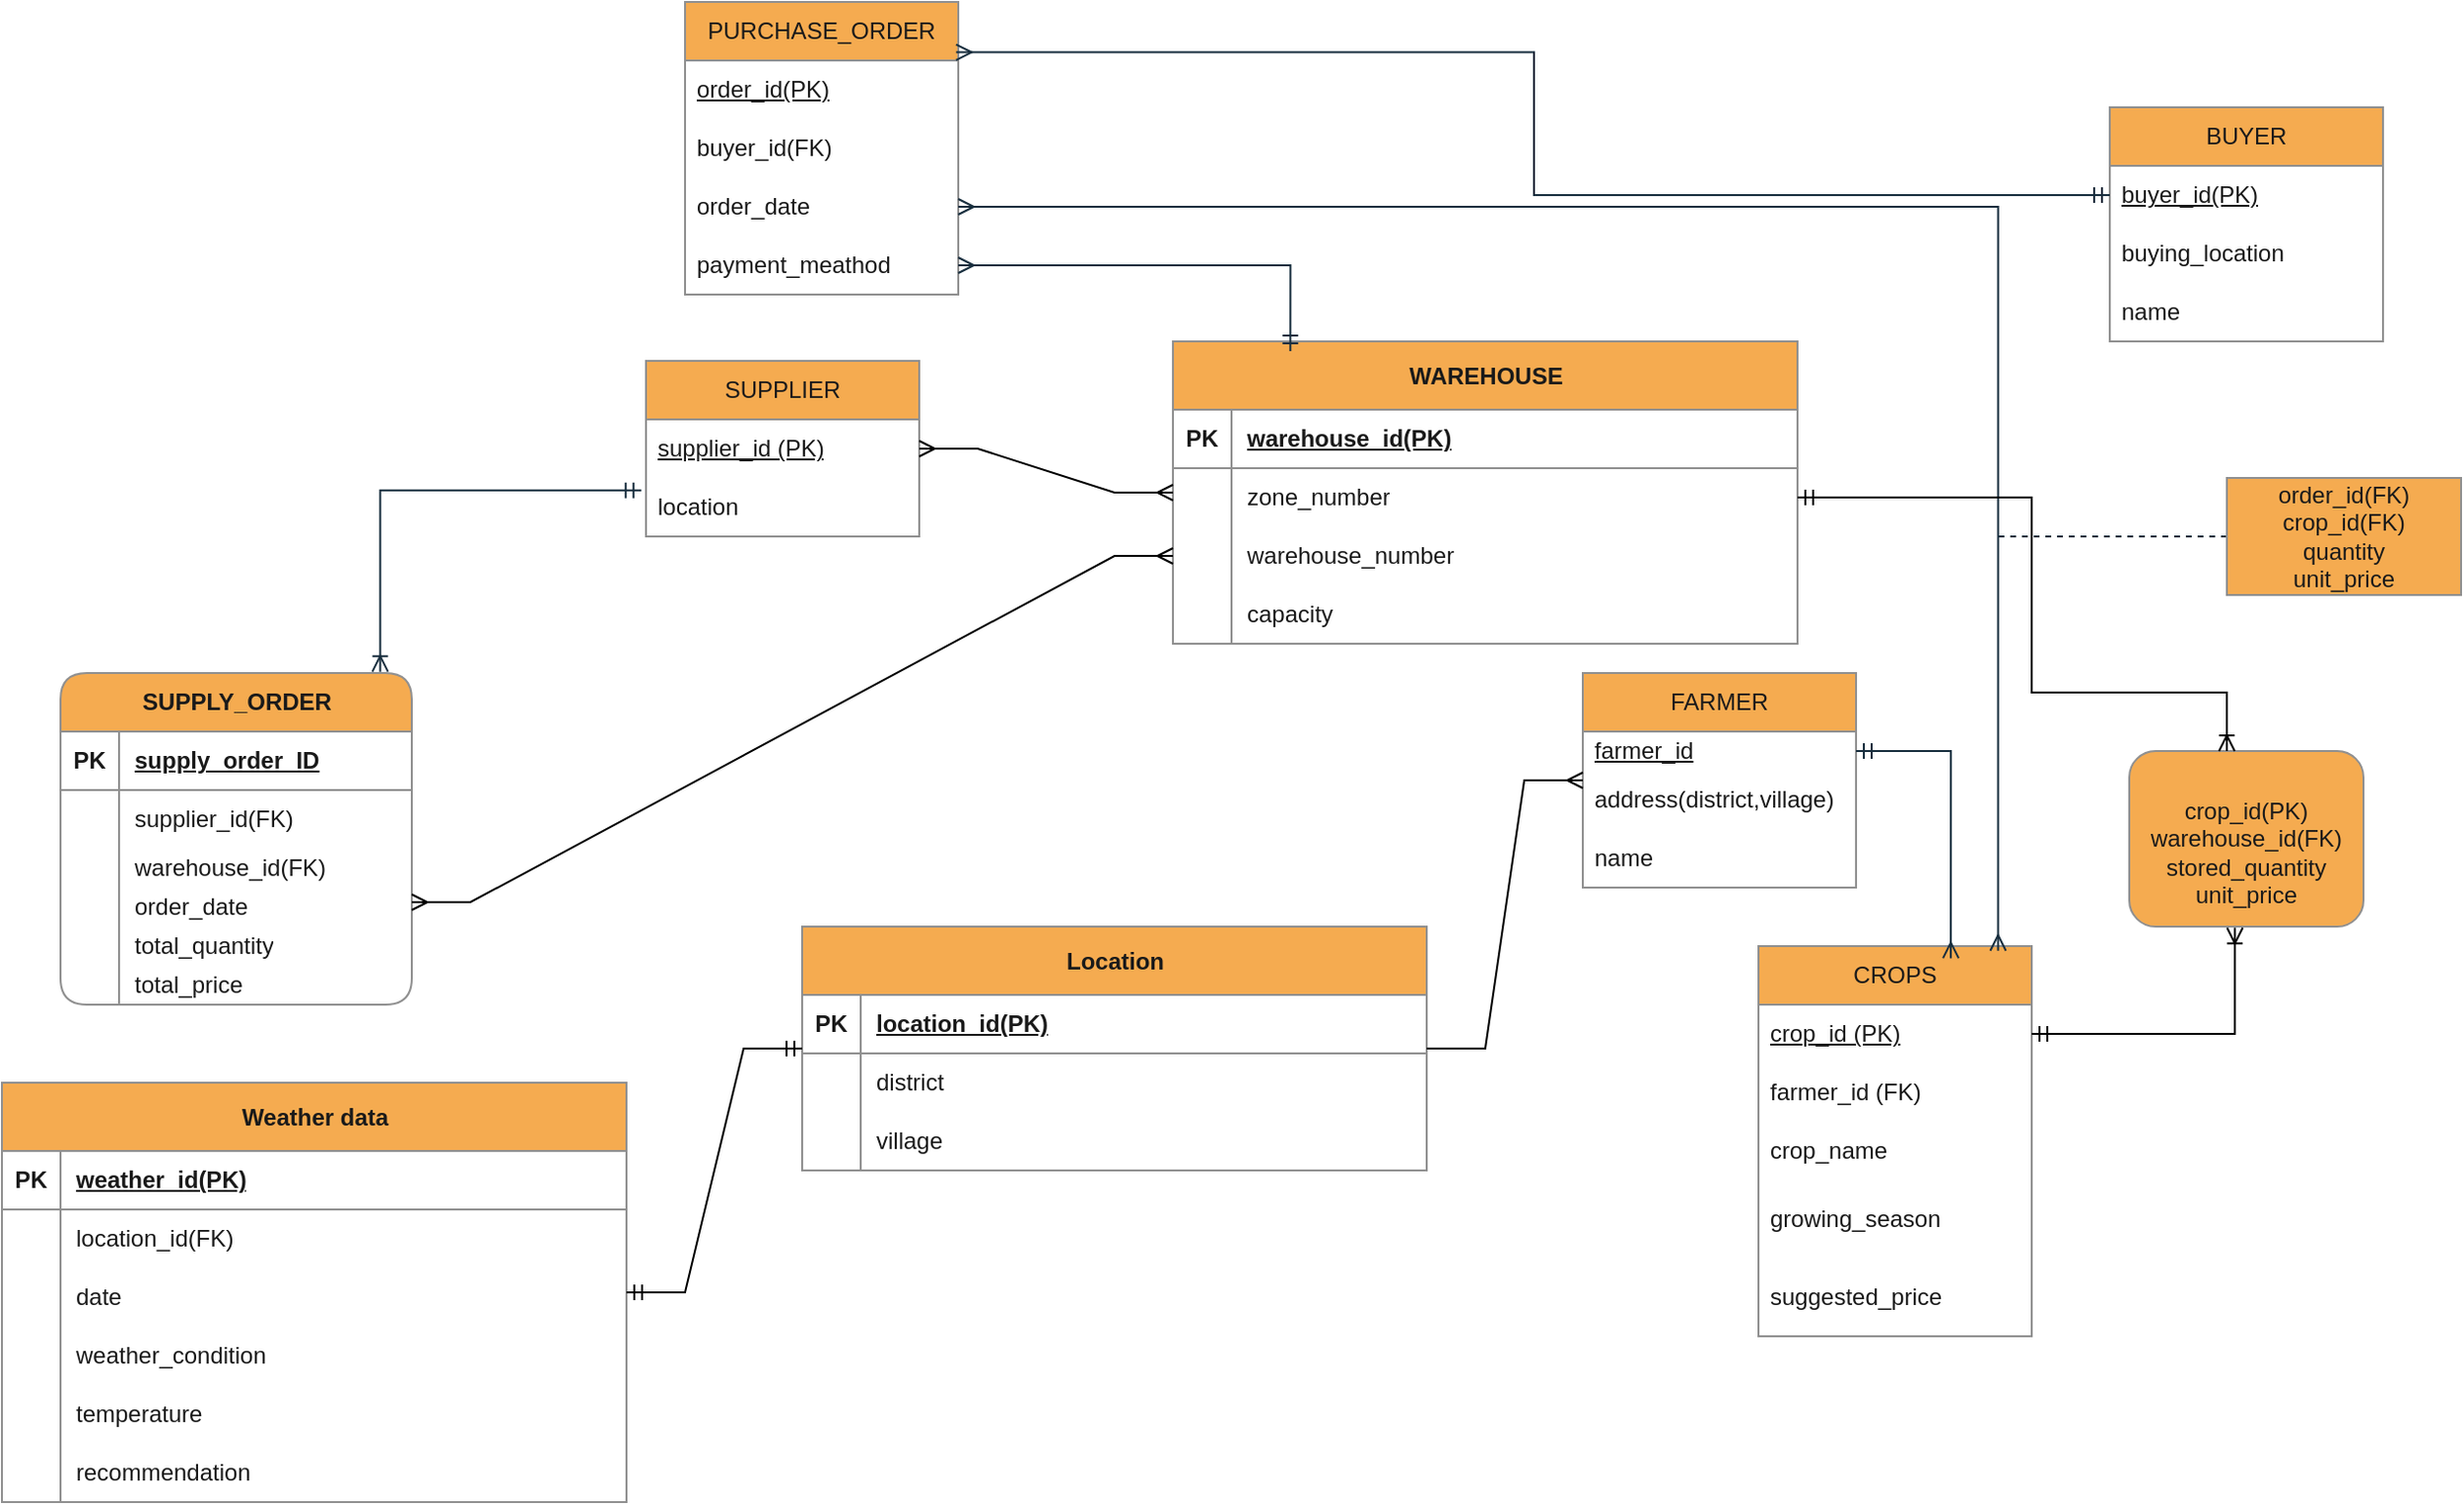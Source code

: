<mxfile version="25.0.3">
  <diagram name="Page-1" id="OANCLvEyCw6ZL4S_Ftiq">
    <mxGraphModel dx="2550" dy="1837" grid="1" gridSize="10" guides="1" tooltips="1" connect="1" arrows="1" fold="1" page="1" pageScale="1" pageWidth="827" pageHeight="1169" math="0" shadow="0">
      <root>
        <mxCell id="0" />
        <mxCell id="1" parent="0" />
        <mxCell id="FKf2mYU8j4RiyfHHC0_l-1" value="FARMER" style="swimlane;fontStyle=0;childLayout=stackLayout;horizontal=1;startSize=30;horizontalStack=0;resizeParent=1;resizeParentMax=0;resizeLast=0;collapsible=1;marginBottom=0;whiteSpace=wrap;html=1;labelBackgroundColor=none;rounded=0;fillColor=#F5AB50;strokeColor=#909090;fontColor=#1A1A1A;" vertex="1" parent="1">
          <mxGeometry x="440" y="-240" width="140" height="110" as="geometry" />
        </mxCell>
        <mxCell id="FKf2mYU8j4RiyfHHC0_l-2" value="&lt;u&gt;farmer_id&lt;/u&gt;" style="text;strokeColor=none;fillColor=none;align=left;verticalAlign=middle;spacingLeft=4;spacingRight=4;overflow=hidden;points=[[0,0.5],[1,0.5]];portConstraint=eastwest;rotatable=0;whiteSpace=wrap;html=1;labelBackgroundColor=none;rounded=0;fontColor=#1A1A1A;" vertex="1" parent="FKf2mYU8j4RiyfHHC0_l-1">
          <mxGeometry y="30" width="140" height="20" as="geometry" />
        </mxCell>
        <mxCell id="FKf2mYU8j4RiyfHHC0_l-3" value="address(district,village)" style="text;strokeColor=none;fillColor=none;align=left;verticalAlign=middle;spacingLeft=4;spacingRight=4;overflow=hidden;points=[[0,0.5],[1,0.5]];portConstraint=eastwest;rotatable=0;whiteSpace=wrap;html=1;labelBackgroundColor=none;rounded=0;fontColor=#1A1A1A;" vertex="1" parent="FKf2mYU8j4RiyfHHC0_l-1">
          <mxGeometry y="50" width="140" height="30" as="geometry" />
        </mxCell>
        <mxCell id="FKf2mYU8j4RiyfHHC0_l-71" value="name" style="text;strokeColor=none;fillColor=none;align=left;verticalAlign=middle;spacingLeft=4;spacingRight=4;overflow=hidden;points=[[0,0.5],[1,0.5]];portConstraint=eastwest;rotatable=0;whiteSpace=wrap;html=1;labelBackgroundColor=none;rounded=0;fontColor=#1A1A1A;" vertex="1" parent="FKf2mYU8j4RiyfHHC0_l-1">
          <mxGeometry y="80" width="140" height="30" as="geometry" />
        </mxCell>
        <mxCell id="FKf2mYU8j4RiyfHHC0_l-4" value="CROPS" style="swimlane;fontStyle=0;childLayout=stackLayout;horizontal=1;startSize=30;horizontalStack=0;resizeParent=1;resizeParentMax=0;resizeLast=0;collapsible=1;marginBottom=0;whiteSpace=wrap;html=1;labelBackgroundColor=none;rounded=0;fillColor=#F5AB50;strokeColor=#909090;fontColor=#1A1A1A;" vertex="1" parent="1">
          <mxGeometry x="530" y="-100" width="140" height="200" as="geometry" />
        </mxCell>
        <mxCell id="FKf2mYU8j4RiyfHHC0_l-5" value="&lt;u&gt;crop_id (PK)&lt;/u&gt;" style="text;strokeColor=none;fillColor=none;align=left;verticalAlign=middle;spacingLeft=4;spacingRight=4;overflow=hidden;points=[[0,0.5],[1,0.5]];portConstraint=eastwest;rotatable=0;whiteSpace=wrap;html=1;labelBackgroundColor=none;rounded=0;fontColor=#1A1A1A;" vertex="1" parent="FKf2mYU8j4RiyfHHC0_l-4">
          <mxGeometry y="30" width="140" height="30" as="geometry" />
        </mxCell>
        <mxCell id="FKf2mYU8j4RiyfHHC0_l-72" value="farmer_id (FK)" style="text;strokeColor=none;fillColor=none;align=left;verticalAlign=middle;spacingLeft=4;spacingRight=4;overflow=hidden;points=[[0,0.5],[1,0.5]];portConstraint=eastwest;rotatable=0;whiteSpace=wrap;html=1;labelBackgroundColor=none;rounded=0;fontColor=#1A1A1A;" vertex="1" parent="FKf2mYU8j4RiyfHHC0_l-4">
          <mxGeometry y="60" width="140" height="30" as="geometry" />
        </mxCell>
        <mxCell id="FKf2mYU8j4RiyfHHC0_l-6" value="crop_name" style="text;strokeColor=none;fillColor=none;align=left;verticalAlign=middle;spacingLeft=4;spacingRight=4;overflow=hidden;points=[[0,0.5],[1,0.5]];portConstraint=eastwest;rotatable=0;whiteSpace=wrap;html=1;labelBackgroundColor=none;rounded=0;fontColor=#1A1A1A;" vertex="1" parent="FKf2mYU8j4RiyfHHC0_l-4">
          <mxGeometry y="90" width="140" height="30" as="geometry" />
        </mxCell>
        <mxCell id="FKf2mYU8j4RiyfHHC0_l-7" value="growing_season" style="text;strokeColor=none;fillColor=none;align=left;verticalAlign=middle;spacingLeft=4;spacingRight=4;overflow=hidden;points=[[0,0.5],[1,0.5]];portConstraint=eastwest;rotatable=0;whiteSpace=wrap;html=1;labelBackgroundColor=none;rounded=0;fontColor=#1A1A1A;" vertex="1" parent="FKf2mYU8j4RiyfHHC0_l-4">
          <mxGeometry y="120" width="140" height="40" as="geometry" />
        </mxCell>
        <mxCell id="FKf2mYU8j4RiyfHHC0_l-74" value="suggested_price" style="text;strokeColor=none;fillColor=none;align=left;verticalAlign=middle;spacingLeft=4;spacingRight=4;overflow=hidden;points=[[0,0.5],[1,0.5]];portConstraint=eastwest;rotatable=0;whiteSpace=wrap;html=1;labelBackgroundColor=none;rounded=0;fontColor=#1A1A1A;" vertex="1" parent="FKf2mYU8j4RiyfHHC0_l-4">
          <mxGeometry y="160" width="140" height="40" as="geometry" />
        </mxCell>
        <mxCell id="FKf2mYU8j4RiyfHHC0_l-8" style="edgeStyle=orthogonalEdgeStyle;shape=flexArrow;rounded=0;orthogonalLoop=1;jettySize=auto;html=1;exitX=0.5;exitY=1;exitDx=0;exitDy=0;labelBackgroundColor=none;fontColor=default;strokeColor=#182E3E;" edge="1" parent="1">
          <mxGeometry relative="1" as="geometry">
            <mxPoint x="835" y="-120.0" as="sourcePoint" />
            <mxPoint x="835" y="-120.0" as="targetPoint" />
          </mxGeometry>
        </mxCell>
        <mxCell id="FKf2mYU8j4RiyfHHC0_l-9" style="edgeStyle=orthogonalEdgeStyle;shape=flexArrow;rounded=0;orthogonalLoop=1;jettySize=auto;html=1;exitX=0.5;exitY=1;exitDx=0;exitDy=0;labelBackgroundColor=none;fontColor=default;strokeColor=#182E3E;" edge="1" parent="1">
          <mxGeometry relative="1" as="geometry">
            <mxPoint x="835" y="-120.0" as="sourcePoint" />
            <mxPoint x="835" y="-120.0" as="targetPoint" />
          </mxGeometry>
        </mxCell>
        <mxCell id="FKf2mYU8j4RiyfHHC0_l-14" value="SUPPLIER" style="swimlane;fontStyle=0;childLayout=stackLayout;horizontal=1;startSize=30;horizontalStack=0;resizeParent=1;resizeParentMax=0;resizeLast=0;collapsible=1;marginBottom=0;whiteSpace=wrap;html=1;labelBackgroundColor=none;rounded=0;fillColor=#F5AB50;strokeColor=#909090;fontColor=#1A1A1A;" vertex="1" parent="1">
          <mxGeometry x="-40" y="-400" width="140" height="90" as="geometry" />
        </mxCell>
        <mxCell id="FKf2mYU8j4RiyfHHC0_l-15" value="&lt;u&gt;supplier_id (PK)&lt;/u&gt;" style="text;strokeColor=none;fillColor=none;align=left;verticalAlign=middle;spacingLeft=4;spacingRight=4;overflow=hidden;points=[[0,0.5],[1,0.5]];portConstraint=eastwest;rotatable=0;whiteSpace=wrap;html=1;labelBackgroundColor=none;rounded=0;fontColor=#1A1A1A;" vertex="1" parent="FKf2mYU8j4RiyfHHC0_l-14">
          <mxGeometry y="30" width="140" height="30" as="geometry" />
        </mxCell>
        <mxCell id="FKf2mYU8j4RiyfHHC0_l-16" value="location" style="text;strokeColor=none;fillColor=none;align=left;verticalAlign=middle;spacingLeft=4;spacingRight=4;overflow=hidden;points=[[0,0.5],[1,0.5]];portConstraint=eastwest;rotatable=0;whiteSpace=wrap;html=1;labelBackgroundColor=none;rounded=0;fontColor=#1A1A1A;" vertex="1" parent="FKf2mYU8j4RiyfHHC0_l-14">
          <mxGeometry y="60" width="140" height="30" as="geometry" />
        </mxCell>
        <mxCell id="FKf2mYU8j4RiyfHHC0_l-18" value="PURCHASE_ORDER" style="swimlane;fontStyle=0;childLayout=stackLayout;horizontal=1;startSize=30;horizontalStack=0;resizeParent=1;resizeParentMax=0;resizeLast=0;collapsible=1;marginBottom=0;whiteSpace=wrap;html=1;labelBackgroundColor=none;rounded=0;fillColor=#F5AB50;strokeColor=#909090;fontColor=#1A1A1A;" vertex="1" parent="1">
          <mxGeometry x="-20" y="-584" width="140" height="150" as="geometry" />
        </mxCell>
        <mxCell id="FKf2mYU8j4RiyfHHC0_l-19" value="&lt;u&gt;order_id(PK)&lt;/u&gt;" style="text;strokeColor=none;fillColor=none;align=left;verticalAlign=middle;spacingLeft=4;spacingRight=4;overflow=hidden;points=[[0,0.5],[1,0.5]];portConstraint=eastwest;rotatable=0;whiteSpace=wrap;html=1;labelBackgroundColor=none;rounded=0;fontColor=#1A1A1A;" vertex="1" parent="FKf2mYU8j4RiyfHHC0_l-18">
          <mxGeometry y="30" width="140" height="30" as="geometry" />
        </mxCell>
        <mxCell id="FKf2mYU8j4RiyfHHC0_l-78" value="buyer_id(FK)" style="text;strokeColor=none;fillColor=none;align=left;verticalAlign=middle;spacingLeft=4;spacingRight=4;overflow=hidden;points=[[0,0.5],[1,0.5]];portConstraint=eastwest;rotatable=0;whiteSpace=wrap;html=1;labelBackgroundColor=none;rounded=0;fontColor=#1A1A1A;" vertex="1" parent="FKf2mYU8j4RiyfHHC0_l-18">
          <mxGeometry y="60" width="140" height="30" as="geometry" />
        </mxCell>
        <mxCell id="FKf2mYU8j4RiyfHHC0_l-20" value="order_date" style="text;strokeColor=none;fillColor=none;align=left;verticalAlign=middle;spacingLeft=4;spacingRight=4;overflow=hidden;points=[[0,0.5],[1,0.5]];portConstraint=eastwest;rotatable=0;whiteSpace=wrap;html=1;labelBackgroundColor=none;rounded=0;fontColor=#1A1A1A;" vertex="1" parent="FKf2mYU8j4RiyfHHC0_l-18">
          <mxGeometry y="90" width="140" height="30" as="geometry" />
        </mxCell>
        <mxCell id="FKf2mYU8j4RiyfHHC0_l-21" value="payment_meathod" style="text;strokeColor=none;fillColor=none;align=left;verticalAlign=middle;spacingLeft=4;spacingRight=4;overflow=hidden;points=[[0,0.5],[1,0.5]];portConstraint=eastwest;rotatable=0;whiteSpace=wrap;html=1;labelBackgroundColor=none;rounded=0;fontColor=#1A1A1A;" vertex="1" parent="FKf2mYU8j4RiyfHHC0_l-18">
          <mxGeometry y="120" width="140" height="30" as="geometry" />
        </mxCell>
        <mxCell id="FKf2mYU8j4RiyfHHC0_l-22" value="BUYER" style="swimlane;fontStyle=0;childLayout=stackLayout;horizontal=1;startSize=30;horizontalStack=0;resizeParent=1;resizeParentMax=0;resizeLast=0;collapsible=1;marginBottom=0;whiteSpace=wrap;html=1;labelBackgroundColor=none;rounded=0;fillColor=#F5AB50;strokeColor=#909090;fontColor=#1A1A1A;" vertex="1" parent="1">
          <mxGeometry x="710" y="-530" width="140" height="120" as="geometry" />
        </mxCell>
        <mxCell id="FKf2mYU8j4RiyfHHC0_l-23" value="&lt;u&gt;buyer_id(PK)&lt;/u&gt;" style="text;strokeColor=none;fillColor=none;align=left;verticalAlign=middle;spacingLeft=4;spacingRight=4;overflow=hidden;points=[[0,0.5],[1,0.5]];portConstraint=eastwest;rotatable=0;whiteSpace=wrap;html=1;labelBackgroundColor=none;rounded=0;fontColor=#1A1A1A;" vertex="1" parent="FKf2mYU8j4RiyfHHC0_l-22">
          <mxGeometry y="30" width="140" height="30" as="geometry" />
        </mxCell>
        <mxCell id="FKf2mYU8j4RiyfHHC0_l-24" value="buying_location" style="text;strokeColor=none;fillColor=none;align=left;verticalAlign=middle;spacingLeft=4;spacingRight=4;overflow=hidden;points=[[0,0.5],[1,0.5]];portConstraint=eastwest;rotatable=0;whiteSpace=wrap;html=1;labelBackgroundColor=none;rounded=0;fontColor=#1A1A1A;" vertex="1" parent="FKf2mYU8j4RiyfHHC0_l-22">
          <mxGeometry y="60" width="140" height="30" as="geometry" />
        </mxCell>
        <mxCell id="FKf2mYU8j4RiyfHHC0_l-77" value="name" style="text;strokeColor=none;fillColor=none;align=left;verticalAlign=middle;spacingLeft=4;spacingRight=4;overflow=hidden;points=[[0,0.5],[1,0.5]];portConstraint=eastwest;rotatable=0;whiteSpace=wrap;html=1;labelBackgroundColor=none;rounded=0;fontColor=#1A1A1A;" vertex="1" parent="FKf2mYU8j4RiyfHHC0_l-22">
          <mxGeometry y="90" width="140" height="30" as="geometry" />
        </mxCell>
        <mxCell id="FKf2mYU8j4RiyfHHC0_l-25" style="edgeStyle=orthogonalEdgeStyle;rounded=0;orthogonalLoop=1;jettySize=auto;html=1;entryX=-0.017;entryY=0.212;entryDx=0;entryDy=0;entryPerimeter=0;startArrow=ERoneToMany;startFill=0;endArrow=ERmandOne;endFill=0;exitX=0.91;exitY=-0.004;exitDx=0;exitDy=0;exitPerimeter=0;labelBackgroundColor=none;fontColor=default;strokeColor=#182E3E;" edge="1" parent="1" source="FKf2mYU8j4RiyfHHC0_l-28" target="FKf2mYU8j4RiyfHHC0_l-16">
          <mxGeometry relative="1" as="geometry">
            <mxPoint x="-150" y="-205" as="sourcePoint" />
          </mxGeometry>
        </mxCell>
        <mxCell id="FKf2mYU8j4RiyfHHC0_l-27" style="edgeStyle=orthogonalEdgeStyle;rounded=0;orthogonalLoop=1;jettySize=auto;html=1;exitX=0;exitY=0.5;exitDx=0;exitDy=0;entryX=0.992;entryY=0.172;entryDx=0;entryDy=0;entryPerimeter=0;endArrow=ERmany;endFill=0;startArrow=ERmandOne;startFill=0;labelBackgroundColor=none;fontColor=default;strokeColor=#182E3E;" edge="1" parent="1" source="FKf2mYU8j4RiyfHHC0_l-23" target="FKf2mYU8j4RiyfHHC0_l-18">
          <mxGeometry relative="1" as="geometry" />
        </mxCell>
        <mxCell id="FKf2mYU8j4RiyfHHC0_l-28" value="SUPPLY_ORDER" style="shape=table;startSize=30;container=1;collapsible=1;childLayout=tableLayout;fixedRows=1;rowLines=0;fontStyle=1;align=center;resizeLast=1;html=1;labelBackgroundColor=none;rounded=1;fillColor=#F5AB50;strokeColor=#909090;fontColor=#1A1A1A;" vertex="1" parent="1">
          <mxGeometry x="-340" y="-240" width="180" height="170" as="geometry" />
        </mxCell>
        <mxCell id="FKf2mYU8j4RiyfHHC0_l-29" value="" style="shape=tableRow;horizontal=0;startSize=0;swimlaneHead=0;swimlaneBody=0;fillColor=none;collapsible=0;dropTarget=0;points=[[0,0.5],[1,0.5]];portConstraint=eastwest;top=0;left=0;right=0;bottom=1;labelBackgroundColor=none;rounded=0;strokeColor=#909090;fontColor=#1A1A1A;" vertex="1" parent="FKf2mYU8j4RiyfHHC0_l-28">
          <mxGeometry y="30" width="180" height="30" as="geometry" />
        </mxCell>
        <mxCell id="FKf2mYU8j4RiyfHHC0_l-30" value="PK" style="shape=partialRectangle;connectable=0;fillColor=none;top=0;left=0;bottom=0;right=0;fontStyle=1;overflow=hidden;whiteSpace=wrap;html=1;labelBackgroundColor=none;rounded=0;strokeColor=#909090;fontColor=#1A1A1A;" vertex="1" parent="FKf2mYU8j4RiyfHHC0_l-29">
          <mxGeometry width="30" height="30" as="geometry">
            <mxRectangle width="30" height="30" as="alternateBounds" />
          </mxGeometry>
        </mxCell>
        <mxCell id="FKf2mYU8j4RiyfHHC0_l-31" value="supply_order_ID" style="shape=partialRectangle;connectable=0;fillColor=none;top=0;left=0;bottom=0;right=0;align=left;spacingLeft=6;fontStyle=5;overflow=hidden;whiteSpace=wrap;html=1;labelBackgroundColor=none;rounded=0;strokeColor=#909090;fontColor=#1A1A1A;" vertex="1" parent="FKf2mYU8j4RiyfHHC0_l-29">
          <mxGeometry x="30" width="150" height="30" as="geometry">
            <mxRectangle width="150" height="30" as="alternateBounds" />
          </mxGeometry>
        </mxCell>
        <mxCell id="FKf2mYU8j4RiyfHHC0_l-32" value="" style="shape=tableRow;horizontal=0;startSize=0;swimlaneHead=0;swimlaneBody=0;fillColor=none;collapsible=0;dropTarget=0;points=[[0,0.5],[1,0.5]];portConstraint=eastwest;top=0;left=0;right=0;bottom=0;labelBackgroundColor=none;rounded=0;strokeColor=#909090;fontColor=#1A1A1A;" vertex="1" parent="FKf2mYU8j4RiyfHHC0_l-28">
          <mxGeometry y="60" width="180" height="30" as="geometry" />
        </mxCell>
        <mxCell id="FKf2mYU8j4RiyfHHC0_l-33" value="" style="shape=partialRectangle;connectable=0;fillColor=none;top=0;left=0;bottom=0;right=0;editable=1;overflow=hidden;whiteSpace=wrap;html=1;labelBackgroundColor=none;rounded=0;strokeColor=#909090;fontColor=#1A1A1A;" vertex="1" parent="FKf2mYU8j4RiyfHHC0_l-32">
          <mxGeometry width="30" height="30" as="geometry">
            <mxRectangle width="30" height="30" as="alternateBounds" />
          </mxGeometry>
        </mxCell>
        <mxCell id="FKf2mYU8j4RiyfHHC0_l-34" value="supplier_id(FK)" style="shape=partialRectangle;connectable=0;fillColor=none;top=0;left=0;bottom=0;right=0;align=left;spacingLeft=6;overflow=hidden;whiteSpace=wrap;html=1;labelBackgroundColor=none;rounded=0;strokeColor=#909090;fontColor=#1A1A1A;" vertex="1" parent="FKf2mYU8j4RiyfHHC0_l-32">
          <mxGeometry x="30" width="150" height="30" as="geometry">
            <mxRectangle width="150" height="30" as="alternateBounds" />
          </mxGeometry>
        </mxCell>
        <mxCell id="FKf2mYU8j4RiyfHHC0_l-35" value="" style="shape=tableRow;horizontal=0;startSize=0;swimlaneHead=0;swimlaneBody=0;fillColor=none;collapsible=0;dropTarget=0;points=[[0,0.5],[1,0.5]];portConstraint=eastwest;top=0;left=0;right=0;bottom=0;labelBackgroundColor=none;rounded=0;strokeColor=#909090;fontColor=#1A1A1A;" vertex="1" parent="FKf2mYU8j4RiyfHHC0_l-28">
          <mxGeometry y="90" width="180" height="20" as="geometry" />
        </mxCell>
        <mxCell id="FKf2mYU8j4RiyfHHC0_l-36" value="" style="shape=partialRectangle;connectable=0;fillColor=none;top=0;left=0;bottom=0;right=0;editable=1;overflow=hidden;whiteSpace=wrap;html=1;labelBackgroundColor=none;rounded=0;strokeColor=#909090;fontColor=#1A1A1A;" vertex="1" parent="FKf2mYU8j4RiyfHHC0_l-35">
          <mxGeometry width="30" height="20" as="geometry">
            <mxRectangle width="30" height="20" as="alternateBounds" />
          </mxGeometry>
        </mxCell>
        <mxCell id="FKf2mYU8j4RiyfHHC0_l-37" value="warehouse_id(FK)" style="shape=partialRectangle;connectable=0;fillColor=none;top=0;left=0;bottom=0;right=0;align=left;spacingLeft=6;overflow=hidden;whiteSpace=wrap;html=1;labelBackgroundColor=none;rounded=0;strokeColor=#909090;fontColor=#1A1A1A;" vertex="1" parent="FKf2mYU8j4RiyfHHC0_l-35">
          <mxGeometry x="30" width="150" height="20" as="geometry">
            <mxRectangle width="150" height="20" as="alternateBounds" />
          </mxGeometry>
        </mxCell>
        <mxCell id="FKf2mYU8j4RiyfHHC0_l-82" style="shape=tableRow;horizontal=0;startSize=0;swimlaneHead=0;swimlaneBody=0;fillColor=none;collapsible=0;dropTarget=0;points=[[0,0.5],[1,0.5]];portConstraint=eastwest;top=0;left=0;right=0;bottom=0;labelBackgroundColor=none;rounded=0;strokeColor=#909090;fontColor=#1A1A1A;" vertex="1" parent="FKf2mYU8j4RiyfHHC0_l-28">
          <mxGeometry y="110" width="180" height="20" as="geometry" />
        </mxCell>
        <mxCell id="FKf2mYU8j4RiyfHHC0_l-83" style="shape=partialRectangle;connectable=0;fillColor=none;top=0;left=0;bottom=0;right=0;editable=1;overflow=hidden;whiteSpace=wrap;html=1;labelBackgroundColor=none;rounded=0;strokeColor=#909090;fontColor=#1A1A1A;" vertex="1" parent="FKf2mYU8j4RiyfHHC0_l-82">
          <mxGeometry width="30" height="20" as="geometry">
            <mxRectangle width="30" height="20" as="alternateBounds" />
          </mxGeometry>
        </mxCell>
        <mxCell id="FKf2mYU8j4RiyfHHC0_l-84" value="order_date" style="shape=partialRectangle;connectable=0;fillColor=none;top=0;left=0;bottom=0;right=0;align=left;spacingLeft=6;overflow=hidden;whiteSpace=wrap;html=1;labelBackgroundColor=none;rounded=0;strokeColor=#909090;fontColor=#1A1A1A;" vertex="1" parent="FKf2mYU8j4RiyfHHC0_l-82">
          <mxGeometry x="30" width="150" height="20" as="geometry">
            <mxRectangle width="150" height="20" as="alternateBounds" />
          </mxGeometry>
        </mxCell>
        <mxCell id="FKf2mYU8j4RiyfHHC0_l-79" style="shape=tableRow;horizontal=0;startSize=0;swimlaneHead=0;swimlaneBody=0;fillColor=none;collapsible=0;dropTarget=0;points=[[0,0.5],[1,0.5]];portConstraint=eastwest;top=0;left=0;right=0;bottom=0;labelBackgroundColor=none;rounded=0;strokeColor=#909090;fontColor=#1A1A1A;" vertex="1" parent="FKf2mYU8j4RiyfHHC0_l-28">
          <mxGeometry y="130" width="180" height="20" as="geometry" />
        </mxCell>
        <mxCell id="FKf2mYU8j4RiyfHHC0_l-80" style="shape=partialRectangle;connectable=0;fillColor=none;top=0;left=0;bottom=0;right=0;editable=1;overflow=hidden;whiteSpace=wrap;html=1;labelBackgroundColor=none;rounded=0;strokeColor=#909090;fontColor=#1A1A1A;" vertex="1" parent="FKf2mYU8j4RiyfHHC0_l-79">
          <mxGeometry width="30" height="20" as="geometry">
            <mxRectangle width="30" height="20" as="alternateBounds" />
          </mxGeometry>
        </mxCell>
        <mxCell id="FKf2mYU8j4RiyfHHC0_l-81" value="total_quantity" style="shape=partialRectangle;connectable=0;fillColor=none;top=0;left=0;bottom=0;right=0;align=left;spacingLeft=6;overflow=hidden;whiteSpace=wrap;html=1;labelBackgroundColor=none;rounded=0;strokeColor=#909090;fontColor=#1A1A1A;" vertex="1" parent="FKf2mYU8j4RiyfHHC0_l-79">
          <mxGeometry x="30" width="150" height="20" as="geometry">
            <mxRectangle width="150" height="20" as="alternateBounds" />
          </mxGeometry>
        </mxCell>
        <mxCell id="FKf2mYU8j4RiyfHHC0_l-85" style="shape=tableRow;horizontal=0;startSize=0;swimlaneHead=0;swimlaneBody=0;fillColor=none;collapsible=0;dropTarget=0;points=[[0,0.5],[1,0.5]];portConstraint=eastwest;top=0;left=0;right=0;bottom=0;labelBackgroundColor=none;rounded=0;strokeColor=#909090;fontColor=#1A1A1A;" vertex="1" parent="FKf2mYU8j4RiyfHHC0_l-28">
          <mxGeometry y="150" width="180" height="20" as="geometry" />
        </mxCell>
        <mxCell id="FKf2mYU8j4RiyfHHC0_l-86" style="shape=partialRectangle;connectable=0;fillColor=none;top=0;left=0;bottom=0;right=0;editable=1;overflow=hidden;whiteSpace=wrap;html=1;labelBackgroundColor=none;rounded=0;strokeColor=#909090;fontColor=#1A1A1A;" vertex="1" parent="FKf2mYU8j4RiyfHHC0_l-85">
          <mxGeometry width="30" height="20" as="geometry">
            <mxRectangle width="30" height="20" as="alternateBounds" />
          </mxGeometry>
        </mxCell>
        <mxCell id="FKf2mYU8j4RiyfHHC0_l-87" value="total_price" style="shape=partialRectangle;connectable=0;fillColor=none;top=0;left=0;bottom=0;right=0;align=left;spacingLeft=6;overflow=hidden;whiteSpace=wrap;html=1;labelBackgroundColor=none;rounded=0;strokeColor=#909090;fontColor=#1A1A1A;" vertex="1" parent="FKf2mYU8j4RiyfHHC0_l-85">
          <mxGeometry x="30" width="150" height="20" as="geometry">
            <mxRectangle width="150" height="20" as="alternateBounds" />
          </mxGeometry>
        </mxCell>
        <mxCell id="FKf2mYU8j4RiyfHHC0_l-39" style="edgeStyle=orthogonalEdgeStyle;rounded=0;orthogonalLoop=1;jettySize=auto;html=1;entryX=0.877;entryY=0.012;entryDx=0;entryDy=0;entryPerimeter=0;endArrow=ERmany;endFill=0;startArrow=ERmany;startFill=0;labelBackgroundColor=none;fontColor=default;strokeColor=#182E3E;" edge="1" parent="1" source="FKf2mYU8j4RiyfHHC0_l-20" target="FKf2mYU8j4RiyfHHC0_l-4">
          <mxGeometry relative="1" as="geometry" />
        </mxCell>
        <mxCell id="FKf2mYU8j4RiyfHHC0_l-40" value="WAREHOUSE" style="shape=table;startSize=35;container=1;collapsible=1;childLayout=tableLayout;fixedRows=1;rowLines=0;fontStyle=1;align=center;resizeLast=1;html=1;labelBackgroundColor=none;rounded=0;fillColor=#F5AB50;strokeColor=#909090;fontColor=#1A1A1A;" vertex="1" parent="1">
          <mxGeometry x="230" y="-410" width="320" height="155" as="geometry" />
        </mxCell>
        <mxCell id="FKf2mYU8j4RiyfHHC0_l-41" value="" style="shape=tableRow;horizontal=0;startSize=0;swimlaneHead=0;swimlaneBody=0;fillColor=none;collapsible=0;dropTarget=0;points=[[0,0.5],[1,0.5]];portConstraint=eastwest;top=0;left=0;right=0;bottom=1;labelBackgroundColor=none;rounded=0;strokeColor=#909090;fontColor=#1A1A1A;" vertex="1" parent="FKf2mYU8j4RiyfHHC0_l-40">
          <mxGeometry y="35" width="320" height="30" as="geometry" />
        </mxCell>
        <mxCell id="FKf2mYU8j4RiyfHHC0_l-42" value="PK" style="shape=partialRectangle;connectable=0;fillColor=none;top=0;left=0;bottom=0;right=0;fontStyle=1;overflow=hidden;whiteSpace=wrap;html=1;labelBackgroundColor=none;rounded=0;strokeColor=#909090;fontColor=#1A1A1A;" vertex="1" parent="FKf2mYU8j4RiyfHHC0_l-41">
          <mxGeometry width="30" height="30" as="geometry">
            <mxRectangle width="30" height="30" as="alternateBounds" />
          </mxGeometry>
        </mxCell>
        <mxCell id="FKf2mYU8j4RiyfHHC0_l-43" value="warehouse_id(PK)" style="shape=partialRectangle;connectable=0;fillColor=none;top=0;left=0;bottom=0;right=0;align=left;spacingLeft=6;fontStyle=5;overflow=hidden;whiteSpace=wrap;html=1;labelBackgroundColor=none;rounded=0;strokeColor=#909090;fontColor=#1A1A1A;" vertex="1" parent="FKf2mYU8j4RiyfHHC0_l-41">
          <mxGeometry x="30" width="290" height="30" as="geometry">
            <mxRectangle width="290" height="30" as="alternateBounds" />
          </mxGeometry>
        </mxCell>
        <mxCell id="FKf2mYU8j4RiyfHHC0_l-44" value="" style="shape=tableRow;horizontal=0;startSize=0;swimlaneHead=0;swimlaneBody=0;fillColor=none;collapsible=0;dropTarget=0;points=[[0,0.5],[1,0.5]];portConstraint=eastwest;top=0;left=0;right=0;bottom=0;labelBackgroundColor=none;rounded=0;strokeColor=#909090;fontColor=#1A1A1A;" vertex="1" parent="FKf2mYU8j4RiyfHHC0_l-40">
          <mxGeometry y="65" width="320" height="30" as="geometry" />
        </mxCell>
        <mxCell id="FKf2mYU8j4RiyfHHC0_l-45" value="" style="shape=partialRectangle;connectable=0;fillColor=none;top=0;left=0;bottom=0;right=0;editable=1;overflow=hidden;whiteSpace=wrap;html=1;labelBackgroundColor=none;rounded=0;strokeColor=#909090;fontColor=#1A1A1A;" vertex="1" parent="FKf2mYU8j4RiyfHHC0_l-44">
          <mxGeometry width="30" height="30" as="geometry">
            <mxRectangle width="30" height="30" as="alternateBounds" />
          </mxGeometry>
        </mxCell>
        <mxCell id="FKf2mYU8j4RiyfHHC0_l-46" value="zone_number" style="shape=partialRectangle;connectable=0;fillColor=none;top=0;left=0;bottom=0;right=0;align=left;spacingLeft=6;overflow=hidden;whiteSpace=wrap;html=1;labelBackgroundColor=none;rounded=0;strokeColor=#909090;fontColor=#1A1A1A;" vertex="1" parent="FKf2mYU8j4RiyfHHC0_l-44">
          <mxGeometry x="30" width="290" height="30" as="geometry">
            <mxRectangle width="290" height="30" as="alternateBounds" />
          </mxGeometry>
        </mxCell>
        <mxCell id="FKf2mYU8j4RiyfHHC0_l-47" value="" style="shape=tableRow;horizontal=0;startSize=0;swimlaneHead=0;swimlaneBody=0;fillColor=none;collapsible=0;dropTarget=0;points=[[0,0.5],[1,0.5]];portConstraint=eastwest;top=0;left=0;right=0;bottom=0;labelBackgroundColor=none;rounded=0;strokeColor=#909090;fontColor=#1A1A1A;" vertex="1" parent="FKf2mYU8j4RiyfHHC0_l-40">
          <mxGeometry y="95" width="320" height="30" as="geometry" />
        </mxCell>
        <mxCell id="FKf2mYU8j4RiyfHHC0_l-48" value="" style="shape=partialRectangle;connectable=0;fillColor=none;top=0;left=0;bottom=0;right=0;editable=1;overflow=hidden;whiteSpace=wrap;html=1;labelBackgroundColor=none;rounded=0;strokeColor=#909090;fontColor=#1A1A1A;" vertex="1" parent="FKf2mYU8j4RiyfHHC0_l-47">
          <mxGeometry width="30" height="30" as="geometry">
            <mxRectangle width="30" height="30" as="alternateBounds" />
          </mxGeometry>
        </mxCell>
        <mxCell id="FKf2mYU8j4RiyfHHC0_l-49" value="warehouse_number" style="shape=partialRectangle;connectable=0;fillColor=none;top=0;left=0;bottom=0;right=0;align=left;spacingLeft=6;overflow=hidden;whiteSpace=wrap;html=1;labelBackgroundColor=none;rounded=0;strokeColor=#909090;fontColor=#1A1A1A;" vertex="1" parent="FKf2mYU8j4RiyfHHC0_l-47">
          <mxGeometry x="30" width="290" height="30" as="geometry">
            <mxRectangle width="290" height="30" as="alternateBounds" />
          </mxGeometry>
        </mxCell>
        <mxCell id="FKf2mYU8j4RiyfHHC0_l-50" value="" style="shape=tableRow;horizontal=0;startSize=0;swimlaneHead=0;swimlaneBody=0;fillColor=none;collapsible=0;dropTarget=0;points=[[0,0.5],[1,0.5]];portConstraint=eastwest;top=0;left=0;right=0;bottom=0;labelBackgroundColor=none;rounded=0;strokeColor=#909090;fontColor=#1A1A1A;" vertex="1" parent="FKf2mYU8j4RiyfHHC0_l-40">
          <mxGeometry y="125" width="320" height="30" as="geometry" />
        </mxCell>
        <mxCell id="FKf2mYU8j4RiyfHHC0_l-51" value="" style="shape=partialRectangle;connectable=0;fillColor=none;top=0;left=0;bottom=0;right=0;editable=1;overflow=hidden;whiteSpace=wrap;html=1;labelBackgroundColor=none;rounded=0;strokeColor=#909090;fontColor=#1A1A1A;" vertex="1" parent="FKf2mYU8j4RiyfHHC0_l-50">
          <mxGeometry width="30" height="30" as="geometry">
            <mxRectangle width="30" height="30" as="alternateBounds" />
          </mxGeometry>
        </mxCell>
        <mxCell id="FKf2mYU8j4RiyfHHC0_l-52" value="capacity" style="shape=partialRectangle;connectable=0;fillColor=none;top=0;left=0;bottom=0;right=0;align=left;spacingLeft=6;overflow=hidden;whiteSpace=wrap;html=1;labelBackgroundColor=none;rounded=0;strokeColor=#909090;fontColor=#1A1A1A;" vertex="1" parent="FKf2mYU8j4RiyfHHC0_l-50">
          <mxGeometry x="30" width="290" height="30" as="geometry">
            <mxRectangle width="290" height="30" as="alternateBounds" />
          </mxGeometry>
        </mxCell>
        <mxCell id="FKf2mYU8j4RiyfHHC0_l-53" style="edgeStyle=orthogonalEdgeStyle;rounded=0;orthogonalLoop=1;jettySize=auto;html=1;exitX=1;exitY=0.5;exitDx=0;exitDy=0;entryX=0.188;entryY=0.032;entryDx=0;entryDy=0;entryPerimeter=0;endArrow=ERmandOne;endFill=0;startArrow=ERmany;startFill=0;labelBackgroundColor=none;fontColor=default;strokeColor=#182E3E;" edge="1" parent="1" source="FKf2mYU8j4RiyfHHC0_l-21" target="FKf2mYU8j4RiyfHHC0_l-40">
          <mxGeometry relative="1" as="geometry">
            <mxPoint x="260" y="-410" as="targetPoint" />
          </mxGeometry>
        </mxCell>
        <mxCell id="FKf2mYU8j4RiyfHHC0_l-61" style="edgeStyle=orthogonalEdgeStyle;rounded=0;orthogonalLoop=1;jettySize=auto;html=1;dashed=1;endArrow=none;endFill=0;labelBackgroundColor=none;fontColor=default;strokeColor=#182E3E;" edge="1" parent="1" source="FKf2mYU8j4RiyfHHC0_l-62">
          <mxGeometry relative="1" as="geometry">
            <mxPoint x="650" y="-310.0" as="targetPoint" />
          </mxGeometry>
        </mxCell>
        <mxCell id="FKf2mYU8j4RiyfHHC0_l-62" value="order_id(FK)&lt;br&gt;crop_id(FK)&lt;br&gt;quantity&lt;div&gt;unit_price&lt;/div&gt;" style="rounded=0;whiteSpace=wrap;html=1;labelBackgroundColor=none;fillColor=#F5AB50;strokeColor=#909090;fontColor=#1A1A1A;" vertex="1" parent="1">
          <mxGeometry x="770" y="-340" width="120" height="60" as="geometry" />
        </mxCell>
        <mxCell id="FKf2mYU8j4RiyfHHC0_l-64" value="&lt;div&gt;&lt;br&gt;&lt;/div&gt;&lt;div&gt;crop_id(PK)&lt;/div&gt;warehouse_id(FK)&lt;br&gt;&lt;div&gt;stored_quantity&lt;/div&gt;&lt;div&gt;unit_price&lt;/div&gt;" style="rounded=1;whiteSpace=wrap;html=1;labelBackgroundColor=none;fillColor=#F5AB50;strokeColor=#909090;fontColor=#1A1A1A;" vertex="1" parent="1">
          <mxGeometry x="720" y="-200" width="120" height="90" as="geometry" />
        </mxCell>
        <mxCell id="FKf2mYU8j4RiyfHHC0_l-65" style="edgeStyle=orthogonalEdgeStyle;rounded=0;orthogonalLoop=1;jettySize=auto;html=1;entryX=0.704;entryY=0.031;entryDx=0;entryDy=0;entryPerimeter=0;endArrow=ERmany;endFill=0;startArrow=ERmandOne;startFill=0;labelBackgroundColor=none;strokeColor=#182E3E;fontColor=default;" edge="1" parent="1" source="FKf2mYU8j4RiyfHHC0_l-2" target="FKf2mYU8j4RiyfHHC0_l-4">
          <mxGeometry relative="1" as="geometry" />
        </mxCell>
        <mxCell id="FKf2mYU8j4RiyfHHC0_l-66" style="edgeStyle=orthogonalEdgeStyle;rounded=0;orthogonalLoop=1;jettySize=auto;html=1;entryX=0.451;entryY=1.007;entryDx=0;entryDy=0;entryPerimeter=0;endArrow=ERoneToMany;endFill=0;startArrow=ERmandOne;startFill=0;" edge="1" parent="1" source="FKf2mYU8j4RiyfHHC0_l-5" target="FKf2mYU8j4RiyfHHC0_l-64">
          <mxGeometry relative="1" as="geometry" />
        </mxCell>
        <mxCell id="FKf2mYU8j4RiyfHHC0_l-67" style="edgeStyle=orthogonalEdgeStyle;rounded=0;orthogonalLoop=1;jettySize=auto;html=1;endArrow=ERoneToMany;endFill=0;startArrow=ERmandOne;startFill=0;" edge="1" parent="1" source="FKf2mYU8j4RiyfHHC0_l-44" target="FKf2mYU8j4RiyfHHC0_l-64">
          <mxGeometry relative="1" as="geometry">
            <Array as="points">
              <mxPoint x="670" y="-330" />
              <mxPoint x="670" y="-230" />
              <mxPoint x="770" y="-230" />
            </Array>
          </mxGeometry>
        </mxCell>
        <mxCell id="FKf2mYU8j4RiyfHHC0_l-76" value="" style="edgeStyle=entityRelationEdgeStyle;fontSize=12;html=1;endArrow=ERmany;startArrow=ERmany;rounded=0;" edge="1" parent="1" source="FKf2mYU8j4RiyfHHC0_l-14" target="FKf2mYU8j4RiyfHHC0_l-40">
          <mxGeometry width="100" height="100" relative="1" as="geometry">
            <mxPoint x="100" y="-330" as="sourcePoint" />
            <mxPoint x="230" y="-322.5" as="targetPoint" />
          </mxGeometry>
        </mxCell>
        <mxCell id="FKf2mYU8j4RiyfHHC0_l-88" value="" style="edgeStyle=entityRelationEdgeStyle;fontSize=12;html=1;endArrow=ERmany;startArrow=ERmany;rounded=0;" edge="1" parent="1">
          <mxGeometry width="100" height="100" relative="1" as="geometry">
            <mxPoint x="-160" y="-122.5" as="sourcePoint" />
            <mxPoint x="230" y="-300" as="targetPoint" />
          </mxGeometry>
        </mxCell>
        <mxCell id="FKf2mYU8j4RiyfHHC0_l-90" value="Weather data" style="shape=table;startSize=35;container=1;collapsible=1;childLayout=tableLayout;fixedRows=1;rowLines=0;fontStyle=1;align=center;resizeLast=1;html=1;labelBackgroundColor=none;rounded=0;fillColor=#F5AB50;strokeColor=#909090;fontColor=#1A1A1A;" vertex="1" parent="1">
          <mxGeometry x="-370" y="-30" width="320" height="215" as="geometry" />
        </mxCell>
        <mxCell id="FKf2mYU8j4RiyfHHC0_l-91" value="" style="shape=tableRow;horizontal=0;startSize=0;swimlaneHead=0;swimlaneBody=0;fillColor=none;collapsible=0;dropTarget=0;points=[[0,0.5],[1,0.5]];portConstraint=eastwest;top=0;left=0;right=0;bottom=1;labelBackgroundColor=none;rounded=0;strokeColor=#909090;fontColor=#1A1A1A;" vertex="1" parent="FKf2mYU8j4RiyfHHC0_l-90">
          <mxGeometry y="35" width="320" height="30" as="geometry" />
        </mxCell>
        <mxCell id="FKf2mYU8j4RiyfHHC0_l-92" value="PK" style="shape=partialRectangle;connectable=0;fillColor=none;top=0;left=0;bottom=0;right=0;fontStyle=1;overflow=hidden;whiteSpace=wrap;html=1;labelBackgroundColor=none;rounded=0;strokeColor=#909090;fontColor=#1A1A1A;" vertex="1" parent="FKf2mYU8j4RiyfHHC0_l-91">
          <mxGeometry width="30" height="30" as="geometry">
            <mxRectangle width="30" height="30" as="alternateBounds" />
          </mxGeometry>
        </mxCell>
        <mxCell id="FKf2mYU8j4RiyfHHC0_l-93" value="weather_id(PK)" style="shape=partialRectangle;connectable=0;fillColor=none;top=0;left=0;bottom=0;right=0;align=left;spacingLeft=6;fontStyle=5;overflow=hidden;whiteSpace=wrap;html=1;labelBackgroundColor=none;rounded=0;strokeColor=#909090;fontColor=#1A1A1A;" vertex="1" parent="FKf2mYU8j4RiyfHHC0_l-91">
          <mxGeometry x="30" width="290" height="30" as="geometry">
            <mxRectangle width="290" height="30" as="alternateBounds" />
          </mxGeometry>
        </mxCell>
        <mxCell id="FKf2mYU8j4RiyfHHC0_l-94" value="" style="shape=tableRow;horizontal=0;startSize=0;swimlaneHead=0;swimlaneBody=0;fillColor=none;collapsible=0;dropTarget=0;points=[[0,0.5],[1,0.5]];portConstraint=eastwest;top=0;left=0;right=0;bottom=0;labelBackgroundColor=none;rounded=0;strokeColor=#909090;fontColor=#1A1A1A;" vertex="1" parent="FKf2mYU8j4RiyfHHC0_l-90">
          <mxGeometry y="65" width="320" height="30" as="geometry" />
        </mxCell>
        <mxCell id="FKf2mYU8j4RiyfHHC0_l-95" value="" style="shape=partialRectangle;connectable=0;fillColor=none;top=0;left=0;bottom=0;right=0;editable=1;overflow=hidden;whiteSpace=wrap;html=1;labelBackgroundColor=none;rounded=0;strokeColor=#909090;fontColor=#1A1A1A;" vertex="1" parent="FKf2mYU8j4RiyfHHC0_l-94">
          <mxGeometry width="30" height="30" as="geometry">
            <mxRectangle width="30" height="30" as="alternateBounds" />
          </mxGeometry>
        </mxCell>
        <mxCell id="FKf2mYU8j4RiyfHHC0_l-96" value="location_id(FK)" style="shape=partialRectangle;connectable=0;fillColor=none;top=0;left=0;bottom=0;right=0;align=left;spacingLeft=6;overflow=hidden;whiteSpace=wrap;html=1;labelBackgroundColor=none;rounded=0;strokeColor=#909090;fontColor=#1A1A1A;" vertex="1" parent="FKf2mYU8j4RiyfHHC0_l-94">
          <mxGeometry x="30" width="290" height="30" as="geometry">
            <mxRectangle width="290" height="30" as="alternateBounds" />
          </mxGeometry>
        </mxCell>
        <mxCell id="FKf2mYU8j4RiyfHHC0_l-97" value="" style="shape=tableRow;horizontal=0;startSize=0;swimlaneHead=0;swimlaneBody=0;fillColor=none;collapsible=0;dropTarget=0;points=[[0,0.5],[1,0.5]];portConstraint=eastwest;top=0;left=0;right=0;bottom=0;labelBackgroundColor=none;rounded=0;strokeColor=#909090;fontColor=#1A1A1A;" vertex="1" parent="FKf2mYU8j4RiyfHHC0_l-90">
          <mxGeometry y="95" width="320" height="30" as="geometry" />
        </mxCell>
        <mxCell id="FKf2mYU8j4RiyfHHC0_l-98" value="" style="shape=partialRectangle;connectable=0;fillColor=none;top=0;left=0;bottom=0;right=0;editable=1;overflow=hidden;whiteSpace=wrap;html=1;labelBackgroundColor=none;rounded=0;strokeColor=#909090;fontColor=#1A1A1A;" vertex="1" parent="FKf2mYU8j4RiyfHHC0_l-97">
          <mxGeometry width="30" height="30" as="geometry">
            <mxRectangle width="30" height="30" as="alternateBounds" />
          </mxGeometry>
        </mxCell>
        <mxCell id="FKf2mYU8j4RiyfHHC0_l-99" value="date" style="shape=partialRectangle;connectable=0;fillColor=none;top=0;left=0;bottom=0;right=0;align=left;spacingLeft=6;overflow=hidden;whiteSpace=wrap;html=1;labelBackgroundColor=none;rounded=0;strokeColor=#909090;fontColor=#1A1A1A;" vertex="1" parent="FKf2mYU8j4RiyfHHC0_l-97">
          <mxGeometry x="30" width="290" height="30" as="geometry">
            <mxRectangle width="290" height="30" as="alternateBounds" />
          </mxGeometry>
        </mxCell>
        <mxCell id="FKf2mYU8j4RiyfHHC0_l-100" value="" style="shape=tableRow;horizontal=0;startSize=0;swimlaneHead=0;swimlaneBody=0;fillColor=none;collapsible=0;dropTarget=0;points=[[0,0.5],[1,0.5]];portConstraint=eastwest;top=0;left=0;right=0;bottom=0;labelBackgroundColor=none;rounded=0;strokeColor=#909090;fontColor=#1A1A1A;" vertex="1" parent="FKf2mYU8j4RiyfHHC0_l-90">
          <mxGeometry y="125" width="320" height="30" as="geometry" />
        </mxCell>
        <mxCell id="FKf2mYU8j4RiyfHHC0_l-101" value="" style="shape=partialRectangle;connectable=0;fillColor=none;top=0;left=0;bottom=0;right=0;editable=1;overflow=hidden;whiteSpace=wrap;html=1;labelBackgroundColor=none;rounded=0;strokeColor=#909090;fontColor=#1A1A1A;" vertex="1" parent="FKf2mYU8j4RiyfHHC0_l-100">
          <mxGeometry width="30" height="30" as="geometry">
            <mxRectangle width="30" height="30" as="alternateBounds" />
          </mxGeometry>
        </mxCell>
        <mxCell id="FKf2mYU8j4RiyfHHC0_l-102" value="weather_condition" style="shape=partialRectangle;connectable=0;fillColor=none;top=0;left=0;bottom=0;right=0;align=left;spacingLeft=6;overflow=hidden;whiteSpace=wrap;html=1;labelBackgroundColor=none;rounded=0;strokeColor=#909090;fontColor=#1A1A1A;" vertex="1" parent="FKf2mYU8j4RiyfHHC0_l-100">
          <mxGeometry x="30" width="290" height="30" as="geometry">
            <mxRectangle width="290" height="30" as="alternateBounds" />
          </mxGeometry>
        </mxCell>
        <mxCell id="FKf2mYU8j4RiyfHHC0_l-106" style="shape=tableRow;horizontal=0;startSize=0;swimlaneHead=0;swimlaneBody=0;fillColor=none;collapsible=0;dropTarget=0;points=[[0,0.5],[1,0.5]];portConstraint=eastwest;top=0;left=0;right=0;bottom=0;labelBackgroundColor=none;rounded=0;strokeColor=#909090;fontColor=#1A1A1A;" vertex="1" parent="FKf2mYU8j4RiyfHHC0_l-90">
          <mxGeometry y="155" width="320" height="30" as="geometry" />
        </mxCell>
        <mxCell id="FKf2mYU8j4RiyfHHC0_l-107" style="shape=partialRectangle;connectable=0;fillColor=none;top=0;left=0;bottom=0;right=0;editable=1;overflow=hidden;whiteSpace=wrap;html=1;labelBackgroundColor=none;rounded=0;strokeColor=#909090;fontColor=#1A1A1A;" vertex="1" parent="FKf2mYU8j4RiyfHHC0_l-106">
          <mxGeometry width="30" height="30" as="geometry">
            <mxRectangle width="30" height="30" as="alternateBounds" />
          </mxGeometry>
        </mxCell>
        <mxCell id="FKf2mYU8j4RiyfHHC0_l-108" value="temperature" style="shape=partialRectangle;connectable=0;fillColor=none;top=0;left=0;bottom=0;right=0;align=left;spacingLeft=6;overflow=hidden;whiteSpace=wrap;html=1;labelBackgroundColor=none;rounded=0;strokeColor=#909090;fontColor=#1A1A1A;" vertex="1" parent="FKf2mYU8j4RiyfHHC0_l-106">
          <mxGeometry x="30" width="290" height="30" as="geometry">
            <mxRectangle width="290" height="30" as="alternateBounds" />
          </mxGeometry>
        </mxCell>
        <mxCell id="FKf2mYU8j4RiyfHHC0_l-109" style="shape=tableRow;horizontal=0;startSize=0;swimlaneHead=0;swimlaneBody=0;fillColor=none;collapsible=0;dropTarget=0;points=[[0,0.5],[1,0.5]];portConstraint=eastwest;top=0;left=0;right=0;bottom=0;labelBackgroundColor=none;rounded=0;strokeColor=#909090;fontColor=#1A1A1A;" vertex="1" parent="FKf2mYU8j4RiyfHHC0_l-90">
          <mxGeometry y="185" width="320" height="30" as="geometry" />
        </mxCell>
        <mxCell id="FKf2mYU8j4RiyfHHC0_l-110" style="shape=partialRectangle;connectable=0;fillColor=none;top=0;left=0;bottom=0;right=0;editable=1;overflow=hidden;whiteSpace=wrap;html=1;labelBackgroundColor=none;rounded=0;strokeColor=#909090;fontColor=#1A1A1A;" vertex="1" parent="FKf2mYU8j4RiyfHHC0_l-109">
          <mxGeometry width="30" height="30" as="geometry">
            <mxRectangle width="30" height="30" as="alternateBounds" />
          </mxGeometry>
        </mxCell>
        <mxCell id="FKf2mYU8j4RiyfHHC0_l-111" value="recommendation" style="shape=partialRectangle;connectable=0;fillColor=none;top=0;left=0;bottom=0;right=0;align=left;spacingLeft=6;overflow=hidden;whiteSpace=wrap;html=1;labelBackgroundColor=none;rounded=0;strokeColor=#909090;fontColor=#1A1A1A;" vertex="1" parent="FKf2mYU8j4RiyfHHC0_l-109">
          <mxGeometry x="30" width="290" height="30" as="geometry">
            <mxRectangle width="290" height="30" as="alternateBounds" />
          </mxGeometry>
        </mxCell>
        <mxCell id="FKf2mYU8j4RiyfHHC0_l-112" value="Location" style="shape=table;startSize=35;container=1;collapsible=1;childLayout=tableLayout;fixedRows=1;rowLines=0;fontStyle=1;align=center;resizeLast=1;html=1;labelBackgroundColor=none;rounded=0;fillColor=#F5AB50;strokeColor=#909090;fontColor=#1A1A1A;" vertex="1" parent="1">
          <mxGeometry x="40" y="-110" width="320" height="125" as="geometry" />
        </mxCell>
        <mxCell id="FKf2mYU8j4RiyfHHC0_l-113" value="" style="shape=tableRow;horizontal=0;startSize=0;swimlaneHead=0;swimlaneBody=0;fillColor=none;collapsible=0;dropTarget=0;points=[[0,0.5],[1,0.5]];portConstraint=eastwest;top=0;left=0;right=0;bottom=1;labelBackgroundColor=none;rounded=0;strokeColor=#909090;fontColor=#1A1A1A;" vertex="1" parent="FKf2mYU8j4RiyfHHC0_l-112">
          <mxGeometry y="35" width="320" height="30" as="geometry" />
        </mxCell>
        <mxCell id="FKf2mYU8j4RiyfHHC0_l-114" value="PK" style="shape=partialRectangle;connectable=0;fillColor=none;top=0;left=0;bottom=0;right=0;fontStyle=1;overflow=hidden;whiteSpace=wrap;html=1;labelBackgroundColor=none;rounded=0;strokeColor=#909090;fontColor=#1A1A1A;" vertex="1" parent="FKf2mYU8j4RiyfHHC0_l-113">
          <mxGeometry width="30" height="30" as="geometry">
            <mxRectangle width="30" height="30" as="alternateBounds" />
          </mxGeometry>
        </mxCell>
        <mxCell id="FKf2mYU8j4RiyfHHC0_l-115" value="location_id(PK)" style="shape=partialRectangle;connectable=0;fillColor=none;top=0;left=0;bottom=0;right=0;align=left;spacingLeft=6;fontStyle=5;overflow=hidden;whiteSpace=wrap;html=1;labelBackgroundColor=none;rounded=0;strokeColor=#909090;fontColor=#1A1A1A;" vertex="1" parent="FKf2mYU8j4RiyfHHC0_l-113">
          <mxGeometry x="30" width="290" height="30" as="geometry">
            <mxRectangle width="290" height="30" as="alternateBounds" />
          </mxGeometry>
        </mxCell>
        <mxCell id="FKf2mYU8j4RiyfHHC0_l-116" value="" style="shape=tableRow;horizontal=0;startSize=0;swimlaneHead=0;swimlaneBody=0;fillColor=none;collapsible=0;dropTarget=0;points=[[0,0.5],[1,0.5]];portConstraint=eastwest;top=0;left=0;right=0;bottom=0;labelBackgroundColor=none;rounded=0;strokeColor=#909090;fontColor=#1A1A1A;" vertex="1" parent="FKf2mYU8j4RiyfHHC0_l-112">
          <mxGeometry y="65" width="320" height="30" as="geometry" />
        </mxCell>
        <mxCell id="FKf2mYU8j4RiyfHHC0_l-117" value="" style="shape=partialRectangle;connectable=0;fillColor=none;top=0;left=0;bottom=0;right=0;editable=1;overflow=hidden;whiteSpace=wrap;html=1;labelBackgroundColor=none;rounded=0;strokeColor=#909090;fontColor=#1A1A1A;" vertex="1" parent="FKf2mYU8j4RiyfHHC0_l-116">
          <mxGeometry width="30" height="30" as="geometry">
            <mxRectangle width="30" height="30" as="alternateBounds" />
          </mxGeometry>
        </mxCell>
        <mxCell id="FKf2mYU8j4RiyfHHC0_l-118" value="district" style="shape=partialRectangle;connectable=0;fillColor=none;top=0;left=0;bottom=0;right=0;align=left;spacingLeft=6;overflow=hidden;whiteSpace=wrap;html=1;labelBackgroundColor=none;rounded=0;strokeColor=#909090;fontColor=#1A1A1A;" vertex="1" parent="FKf2mYU8j4RiyfHHC0_l-116">
          <mxGeometry x="30" width="290" height="30" as="geometry">
            <mxRectangle width="290" height="30" as="alternateBounds" />
          </mxGeometry>
        </mxCell>
        <mxCell id="FKf2mYU8j4RiyfHHC0_l-119" value="" style="shape=tableRow;horizontal=0;startSize=0;swimlaneHead=0;swimlaneBody=0;fillColor=none;collapsible=0;dropTarget=0;points=[[0,0.5],[1,0.5]];portConstraint=eastwest;top=0;left=0;right=0;bottom=0;labelBackgroundColor=none;rounded=0;strokeColor=#909090;fontColor=#1A1A1A;" vertex="1" parent="FKf2mYU8j4RiyfHHC0_l-112">
          <mxGeometry y="95" width="320" height="30" as="geometry" />
        </mxCell>
        <mxCell id="FKf2mYU8j4RiyfHHC0_l-120" value="" style="shape=partialRectangle;connectable=0;fillColor=none;top=0;left=0;bottom=0;right=0;editable=1;overflow=hidden;whiteSpace=wrap;html=1;labelBackgroundColor=none;rounded=0;strokeColor=#909090;fontColor=#1A1A1A;" vertex="1" parent="FKf2mYU8j4RiyfHHC0_l-119">
          <mxGeometry width="30" height="30" as="geometry">
            <mxRectangle width="30" height="30" as="alternateBounds" />
          </mxGeometry>
        </mxCell>
        <mxCell id="FKf2mYU8j4RiyfHHC0_l-121" value="village" style="shape=partialRectangle;connectable=0;fillColor=none;top=0;left=0;bottom=0;right=0;align=left;spacingLeft=6;overflow=hidden;whiteSpace=wrap;html=1;labelBackgroundColor=none;rounded=0;strokeColor=#909090;fontColor=#1A1A1A;" vertex="1" parent="FKf2mYU8j4RiyfHHC0_l-119">
          <mxGeometry x="30" width="290" height="30" as="geometry">
            <mxRectangle width="290" height="30" as="alternateBounds" />
          </mxGeometry>
        </mxCell>
        <mxCell id="FKf2mYU8j4RiyfHHC0_l-131" value="" style="edgeStyle=entityRelationEdgeStyle;fontSize=12;html=1;endArrow=ERmany;rounded=0;" edge="1" parent="1" source="FKf2mYU8j4RiyfHHC0_l-112" target="FKf2mYU8j4RiyfHHC0_l-1">
          <mxGeometry width="100" height="100" relative="1" as="geometry">
            <mxPoint x="310" y="-105" as="sourcePoint" />
            <mxPoint x="410" y="-205" as="targetPoint" />
          </mxGeometry>
        </mxCell>
        <mxCell id="FKf2mYU8j4RiyfHHC0_l-132" value="" style="edgeStyle=entityRelationEdgeStyle;fontSize=12;html=1;endArrow=ERmandOne;startArrow=ERmandOne;rounded=0;" edge="1" parent="1" source="FKf2mYU8j4RiyfHHC0_l-90" target="FKf2mYU8j4RiyfHHC0_l-112">
          <mxGeometry width="100" height="100" relative="1" as="geometry">
            <mxPoint x="20" y="170" as="sourcePoint" />
            <mxPoint x="120" y="70" as="targetPoint" />
          </mxGeometry>
        </mxCell>
      </root>
    </mxGraphModel>
  </diagram>
</mxfile>
